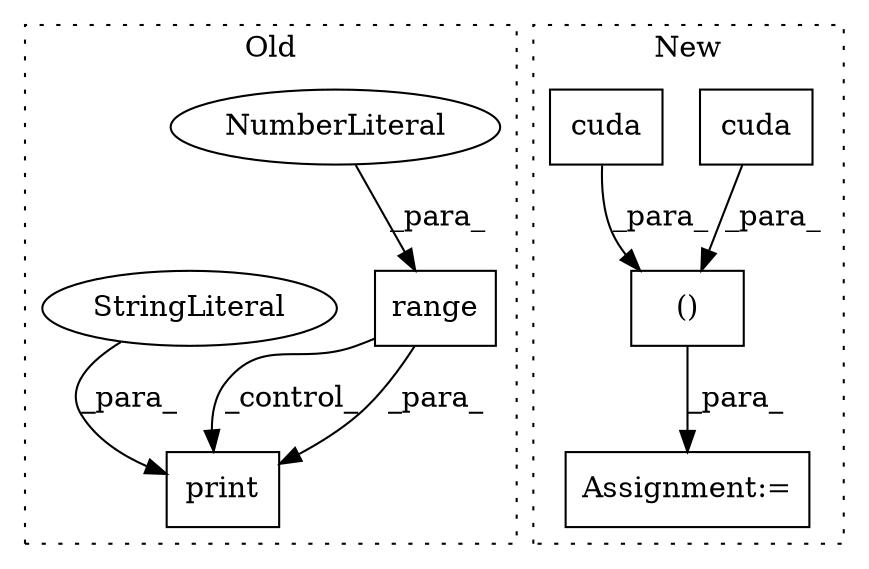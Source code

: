 digraph G {
subgraph cluster0 {
1 [label="print" a="32" s="3461,3522" l="6,1" shape="box"];
6 [label="range" a="32" s="3409,3450" l="6,1" shape="box"];
7 [label="NumberLiteral" a="34" s="3415" l="1" shape="ellipse"];
8 [label="StringLiteral" a="45" s="3518" l="4" shape="ellipse"];
label = "Old";
style="dotted";
}
subgraph cluster1 {
2 [label="cuda" a="32" s="4274" l="6" shape="box"];
3 [label="()" a="106" s="4230" l="50" shape="box"];
4 [label="cuda" a="32" s="4241" l="6" shape="box"];
5 [label="Assignment:=" a="7" s="4221" l="9" shape="box"];
label = "New";
style="dotted";
}
2 -> 3 [label="_para_"];
3 -> 5 [label="_para_"];
4 -> 3 [label="_para_"];
6 -> 1 [label="_control_"];
6 -> 1 [label="_para_"];
7 -> 6 [label="_para_"];
8 -> 1 [label="_para_"];
}